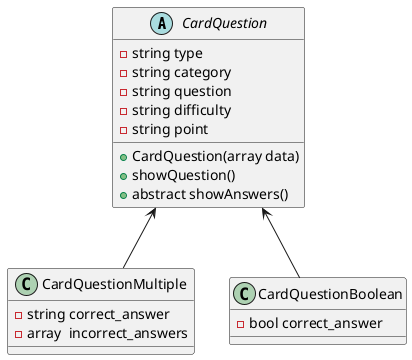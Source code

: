 @startuml

CardQuestion <-- CardQuestionMultiple 
CardQuestion <-- CardQuestionBoolean 
' CardQuestion <-- CardQuestionSurvey
' Game *--- CardQuestion

abstract CardQuestion {
    - string type
    - string category
    - string question
    - string difficulty
    - string point
    + CardQuestion(array data)
    + showQuestion()
    + abstract showAnswers() 
}

class CardQuestionMultiple {

    - string correct_answer
    - array  incorrect_answers
} 

class CardQuestionBoolean {

    - bool correct_answer
   
} 

' class CardQuestionSurvey {

'     ' + Survey survey_service
   
' } 

@enduml